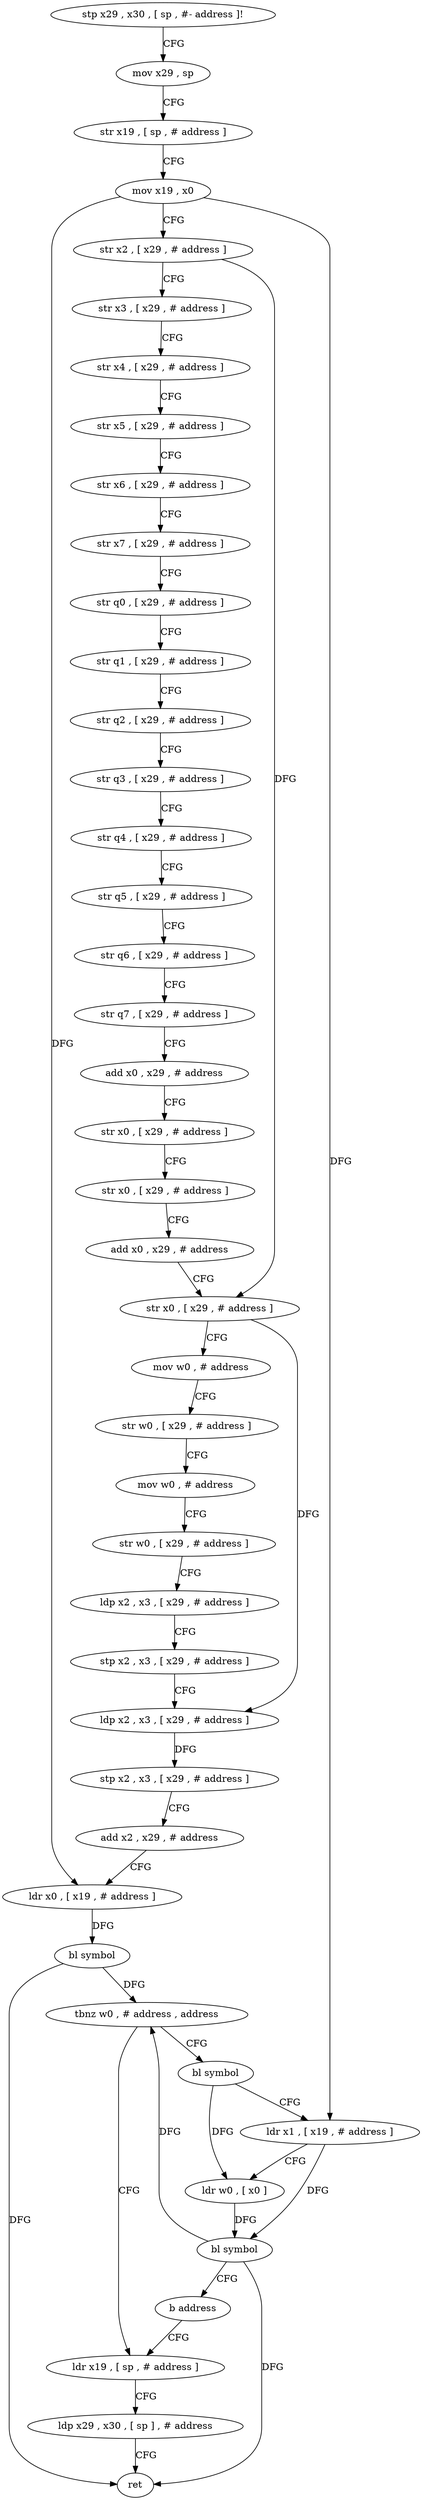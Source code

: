 digraph "func" {
"4238024" [label = "stp x29 , x30 , [ sp , #- address ]!" ]
"4238028" [label = "mov x29 , sp" ]
"4238032" [label = "str x19 , [ sp , # address ]" ]
"4238036" [label = "mov x19 , x0" ]
"4238040" [label = "str x2 , [ x29 , # address ]" ]
"4238044" [label = "str x3 , [ x29 , # address ]" ]
"4238048" [label = "str x4 , [ x29 , # address ]" ]
"4238052" [label = "str x5 , [ x29 , # address ]" ]
"4238056" [label = "str x6 , [ x29 , # address ]" ]
"4238060" [label = "str x7 , [ x29 , # address ]" ]
"4238064" [label = "str q0 , [ x29 , # address ]" ]
"4238068" [label = "str q1 , [ x29 , # address ]" ]
"4238072" [label = "str q2 , [ x29 , # address ]" ]
"4238076" [label = "str q3 , [ x29 , # address ]" ]
"4238080" [label = "str q4 , [ x29 , # address ]" ]
"4238084" [label = "str q5 , [ x29 , # address ]" ]
"4238088" [label = "str q6 , [ x29 , # address ]" ]
"4238092" [label = "str q7 , [ x29 , # address ]" ]
"4238096" [label = "add x0 , x29 , # address" ]
"4238100" [label = "str x0 , [ x29 , # address ]" ]
"4238104" [label = "str x0 , [ x29 , # address ]" ]
"4238108" [label = "add x0 , x29 , # address" ]
"4238112" [label = "str x0 , [ x29 , # address ]" ]
"4238116" [label = "mov w0 , # address" ]
"4238120" [label = "str w0 , [ x29 , # address ]" ]
"4238124" [label = "mov w0 , # address" ]
"4238128" [label = "str w0 , [ x29 , # address ]" ]
"4238132" [label = "ldp x2 , x3 , [ x29 , # address ]" ]
"4238136" [label = "stp x2 , x3 , [ x29 , # address ]" ]
"4238140" [label = "ldp x2 , x3 , [ x29 , # address ]" ]
"4238144" [label = "stp x2 , x3 , [ x29 , # address ]" ]
"4238148" [label = "add x2 , x29 , # address" ]
"4238152" [label = "ldr x0 , [ x19 , # address ]" ]
"4238156" [label = "bl symbol" ]
"4238160" [label = "tbnz w0 , # address , address" ]
"4238176" [label = "bl symbol" ]
"4238164" [label = "ldr x19 , [ sp , # address ]" ]
"4238180" [label = "ldr x1 , [ x19 , # address ]" ]
"4238184" [label = "ldr w0 , [ x0 ]" ]
"4238188" [label = "bl symbol" ]
"4238192" [label = "b address" ]
"4238168" [label = "ldp x29 , x30 , [ sp ] , # address" ]
"4238172" [label = "ret" ]
"4238024" -> "4238028" [ label = "CFG" ]
"4238028" -> "4238032" [ label = "CFG" ]
"4238032" -> "4238036" [ label = "CFG" ]
"4238036" -> "4238040" [ label = "CFG" ]
"4238036" -> "4238152" [ label = "DFG" ]
"4238036" -> "4238180" [ label = "DFG" ]
"4238040" -> "4238044" [ label = "CFG" ]
"4238040" -> "4238112" [ label = "DFG" ]
"4238044" -> "4238048" [ label = "CFG" ]
"4238048" -> "4238052" [ label = "CFG" ]
"4238052" -> "4238056" [ label = "CFG" ]
"4238056" -> "4238060" [ label = "CFG" ]
"4238060" -> "4238064" [ label = "CFG" ]
"4238064" -> "4238068" [ label = "CFG" ]
"4238068" -> "4238072" [ label = "CFG" ]
"4238072" -> "4238076" [ label = "CFG" ]
"4238076" -> "4238080" [ label = "CFG" ]
"4238080" -> "4238084" [ label = "CFG" ]
"4238084" -> "4238088" [ label = "CFG" ]
"4238088" -> "4238092" [ label = "CFG" ]
"4238092" -> "4238096" [ label = "CFG" ]
"4238096" -> "4238100" [ label = "CFG" ]
"4238100" -> "4238104" [ label = "CFG" ]
"4238104" -> "4238108" [ label = "CFG" ]
"4238108" -> "4238112" [ label = "CFG" ]
"4238112" -> "4238116" [ label = "CFG" ]
"4238112" -> "4238140" [ label = "DFG" ]
"4238116" -> "4238120" [ label = "CFG" ]
"4238120" -> "4238124" [ label = "CFG" ]
"4238124" -> "4238128" [ label = "CFG" ]
"4238128" -> "4238132" [ label = "CFG" ]
"4238132" -> "4238136" [ label = "CFG" ]
"4238136" -> "4238140" [ label = "CFG" ]
"4238140" -> "4238144" [ label = "DFG" ]
"4238144" -> "4238148" [ label = "CFG" ]
"4238148" -> "4238152" [ label = "CFG" ]
"4238152" -> "4238156" [ label = "DFG" ]
"4238156" -> "4238160" [ label = "DFG" ]
"4238156" -> "4238172" [ label = "DFG" ]
"4238160" -> "4238176" [ label = "CFG" ]
"4238160" -> "4238164" [ label = "CFG" ]
"4238176" -> "4238180" [ label = "CFG" ]
"4238176" -> "4238184" [ label = "DFG" ]
"4238164" -> "4238168" [ label = "CFG" ]
"4238180" -> "4238184" [ label = "CFG" ]
"4238180" -> "4238188" [ label = "DFG" ]
"4238184" -> "4238188" [ label = "DFG" ]
"4238188" -> "4238192" [ label = "CFG" ]
"4238188" -> "4238160" [ label = "DFG" ]
"4238188" -> "4238172" [ label = "DFG" ]
"4238192" -> "4238164" [ label = "CFG" ]
"4238168" -> "4238172" [ label = "CFG" ]
}
